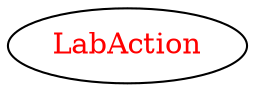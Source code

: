 digraph dependencyGraph {
 concentrate=true;
 ranksep="2.0";
 rankdir="LR"; 
 splines="ortho";
"LabAction" [fontcolor="red"];
}